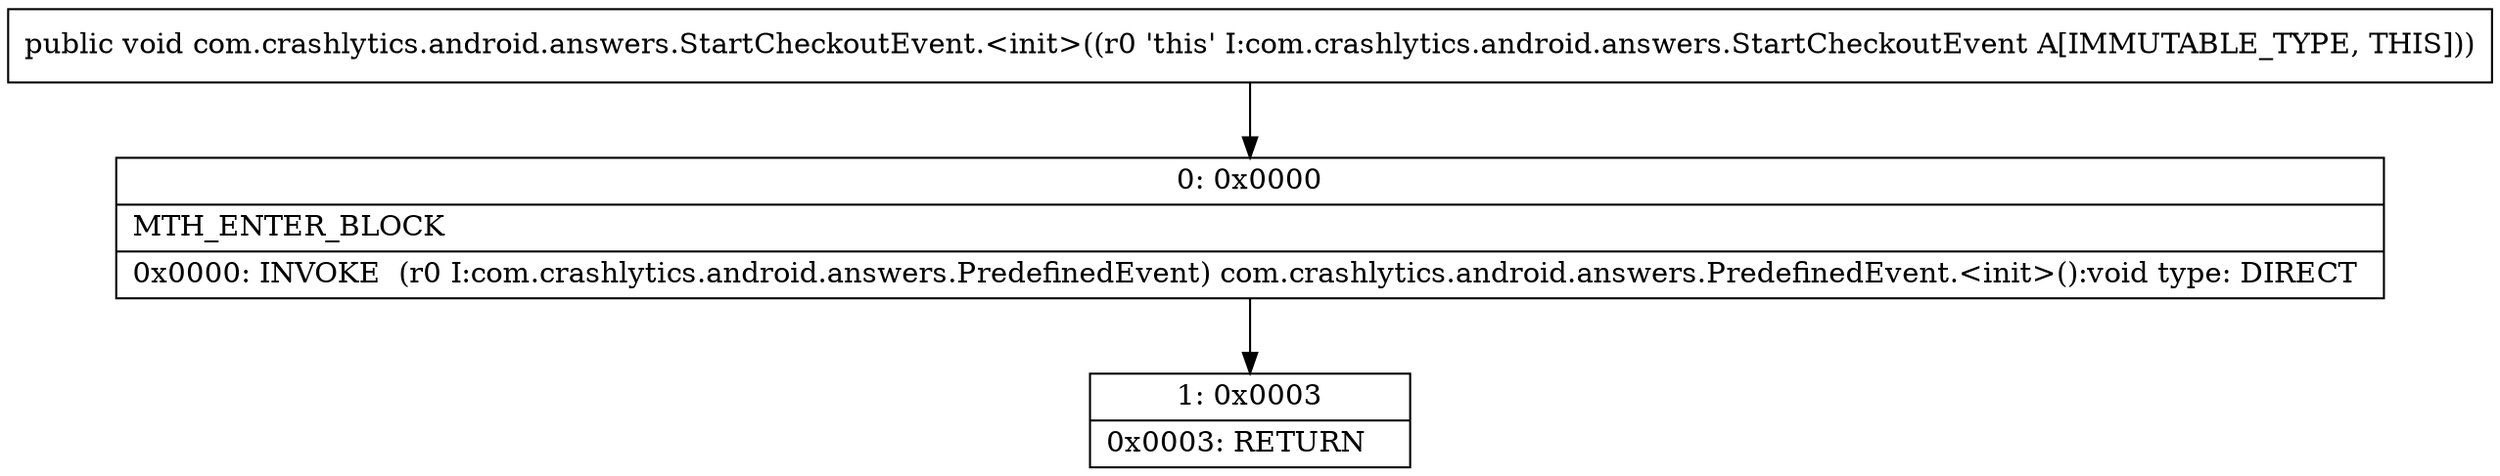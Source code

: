 digraph "CFG forcom.crashlytics.android.answers.StartCheckoutEvent.\<init\>()V" {
Node_0 [shape=record,label="{0\:\ 0x0000|MTH_ENTER_BLOCK\l|0x0000: INVOKE  (r0 I:com.crashlytics.android.answers.PredefinedEvent) com.crashlytics.android.answers.PredefinedEvent.\<init\>():void type: DIRECT \l}"];
Node_1 [shape=record,label="{1\:\ 0x0003|0x0003: RETURN   \l}"];
MethodNode[shape=record,label="{public void com.crashlytics.android.answers.StartCheckoutEvent.\<init\>((r0 'this' I:com.crashlytics.android.answers.StartCheckoutEvent A[IMMUTABLE_TYPE, THIS])) }"];
MethodNode -> Node_0;
Node_0 -> Node_1;
}

